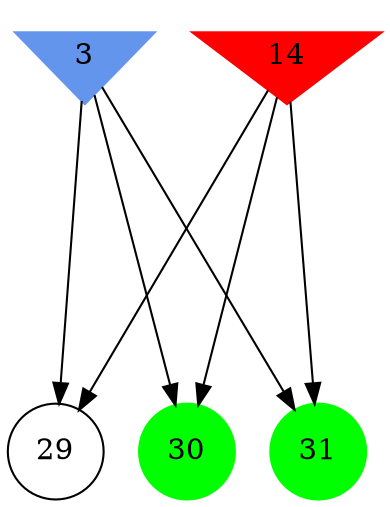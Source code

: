 digraph brain {
	ranksep=2.0;
	3 [shape=invtriangle,style=filled,color=cornflowerblue];
	14 [shape=invtriangle,style=filled,color=red];
	29 [shape=circle,color=black];
	30 [shape=circle,style=filled,color=green];
	31 [shape=circle,style=filled,color=green];
	3	->	31;
	3	->	29;
	3	->	30;
	14	->	31;
	14	->	29;
	14	->	30;
	{ rank=same; 3; 14; }
	{ rank=same; 29; }
	{ rank=same; 30; 31; }
}
